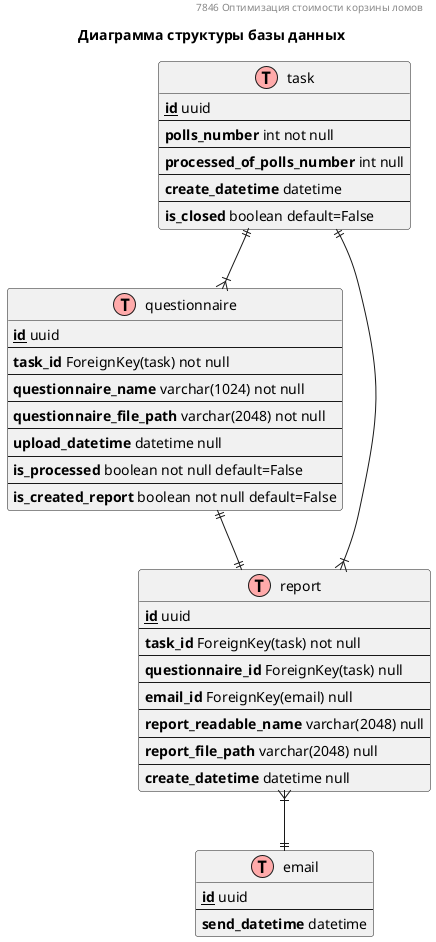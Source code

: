 @startuml
'https://plantuml.com/class-diagram
!define table(x) entity x << (T,#FFAAAA) >>
!define primary_key(x) <u><b>x</b></u>
!define attr(x) <b>x</b>
hide methods
hide stereotypes
hide empty members

header 7846 Оптимизация стоимости корзины ломов

title Диаграмма структуры базы данных


table(questionnaire) {
    primary_key(id) uuid
    --
    attr(task_id) ForeignKey(task) not null
    --
    attr(questionnaire_name) varchar(1024) not null
    --
    attr(questionnaire_file_path) varchar(2048) not null
    --
    attr(upload_datetime) datetime null
    --
    attr(is_processed) boolean not null default=False
    --
    attr(is_created_report) boolean not null default=False
}

table(report) {
    primary_key(id) uuid
    --
    attr(task_id) ForeignKey(task) not null
    --
    attr(questionnaire_id) ForeignKey(task) null
    --
    attr(email_id) ForeignKey(email) null
    --
    attr(report_readable_name) varchar(2048) null
    --
    attr(report_file_path) varchar(2048) null
    --
    attr(create_datetime) datetime null
}

table(task) {
    primary_key(id) uuid
    --
    attr(polls_number) int not null
    --
    attr(processed_of_polls_number) int null
    --
    attr(create_datetime) datetime
    --
    attr(is_closed) boolean default=False
}

table(email) {
    primary_key(id) uuid
    --
    attr(send_datetime) datetime
}

task ||--|{ questionnaire
task ||--|{ report
questionnaire ||--|| report
report }|--|| email


@enduml